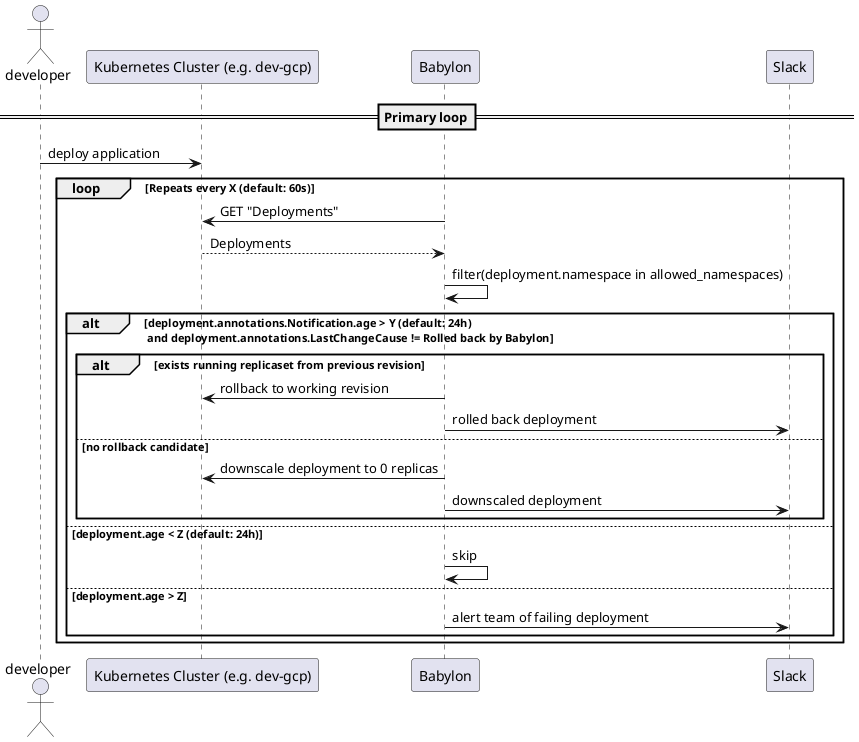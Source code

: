 @startuml babylon-flow 
actor developer as developer
participant k8s as "Kubernetes Cluster (e.g. dev-gcp)"
participant babylon as "Babylon"
participant alertmanager as "Slack"
==Primary loop==
developer -> k8s: deploy application 
loop Repeats every X (default: 60s)
babylon -> k8s: GET "Deployments"
return Deployments
babylon -> babylon: filter(deployment.namespace in allowed_namespaces)

alt deployment.annotations.Notification.age > Y (default: 24h) \n and deployment.annotations.LastChangeCause != Rolled back by Babylon

    alt exists running replicaset from previous revision
        
        babylon -> k8s: rollback to working revision
        babylon -> alertmanager: rolled back deployment

    else no rollback candidate

        babylon -> k8s: downscale deployment to 0 replicas
        babylon -> alertmanager: downscaled deployment

    end

else deployment.age < Z (default: 24h)
    
    babylon -> babylon: skip

else deployment.age > Z

    babylon -> alertmanager: alert team of failing deployment
end

end
@enduml
